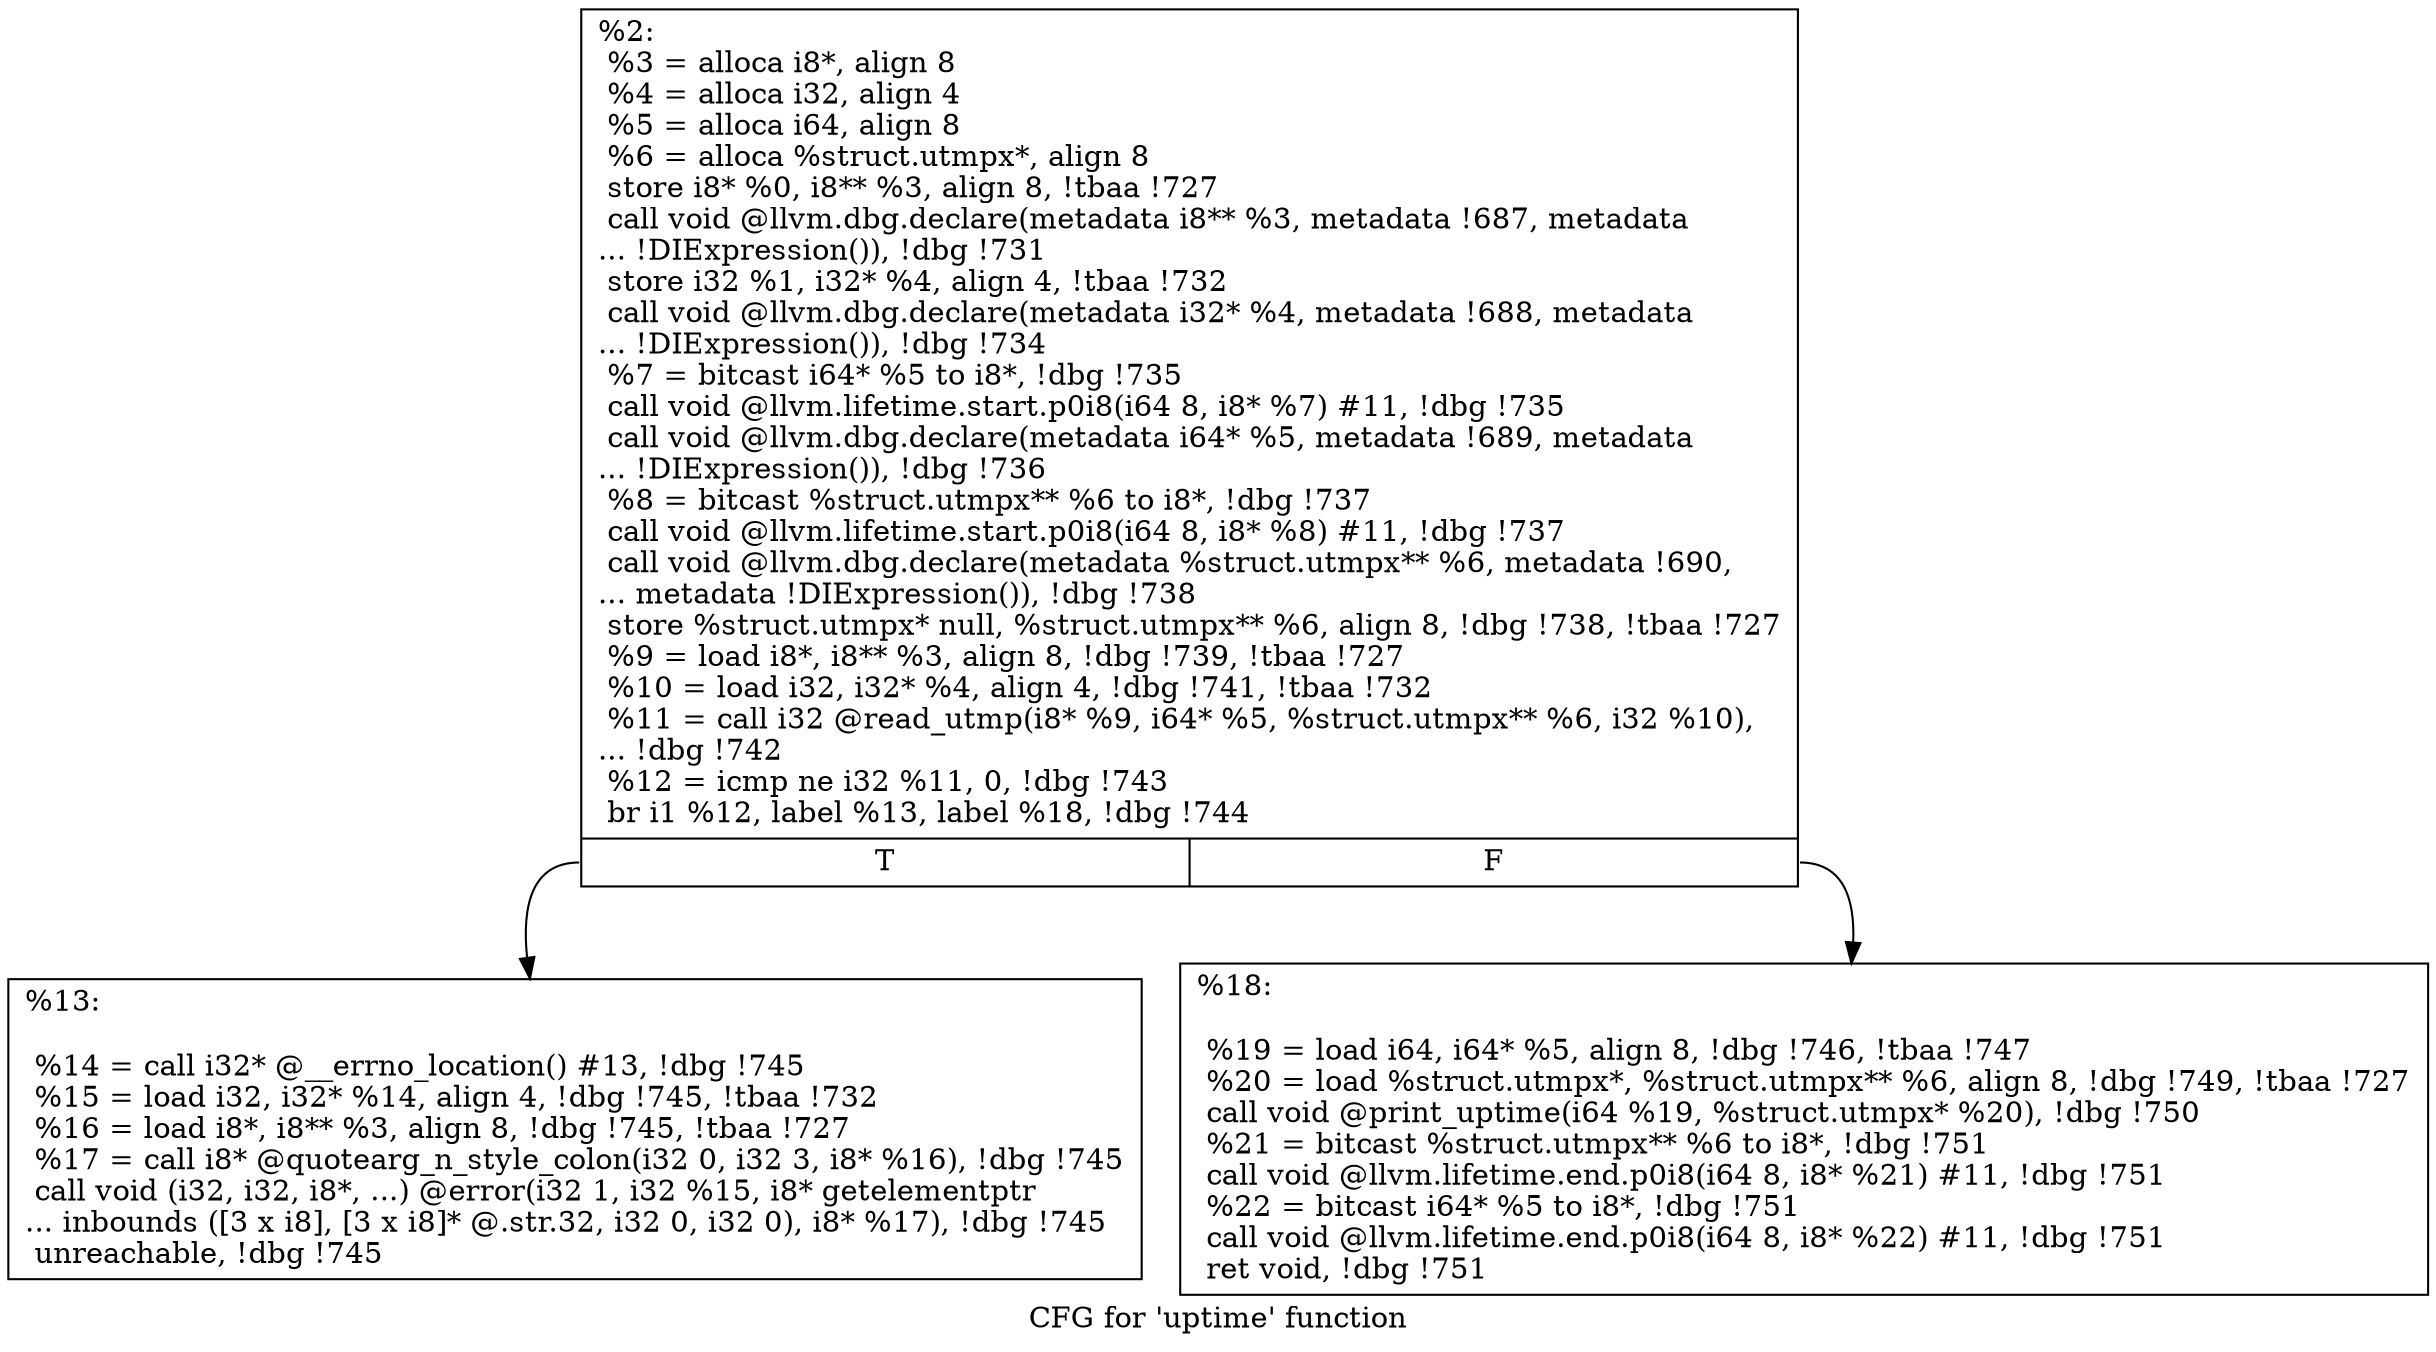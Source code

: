 digraph "CFG for 'uptime' function" {
	label="CFG for 'uptime' function";

	Node0x20cca10 [shape=record,label="{%2:\l  %3 = alloca i8*, align 8\l  %4 = alloca i32, align 4\l  %5 = alloca i64, align 8\l  %6 = alloca %struct.utmpx*, align 8\l  store i8* %0, i8** %3, align 8, !tbaa !727\l  call void @llvm.dbg.declare(metadata i8** %3, metadata !687, metadata\l... !DIExpression()), !dbg !731\l  store i32 %1, i32* %4, align 4, !tbaa !732\l  call void @llvm.dbg.declare(metadata i32* %4, metadata !688, metadata\l... !DIExpression()), !dbg !734\l  %7 = bitcast i64* %5 to i8*, !dbg !735\l  call void @llvm.lifetime.start.p0i8(i64 8, i8* %7) #11, !dbg !735\l  call void @llvm.dbg.declare(metadata i64* %5, metadata !689, metadata\l... !DIExpression()), !dbg !736\l  %8 = bitcast %struct.utmpx** %6 to i8*, !dbg !737\l  call void @llvm.lifetime.start.p0i8(i64 8, i8* %8) #11, !dbg !737\l  call void @llvm.dbg.declare(metadata %struct.utmpx** %6, metadata !690,\l... metadata !DIExpression()), !dbg !738\l  store %struct.utmpx* null, %struct.utmpx** %6, align 8, !dbg !738, !tbaa !727\l  %9 = load i8*, i8** %3, align 8, !dbg !739, !tbaa !727\l  %10 = load i32, i32* %4, align 4, !dbg !741, !tbaa !732\l  %11 = call i32 @read_utmp(i8* %9, i64* %5, %struct.utmpx** %6, i32 %10),\l... !dbg !742\l  %12 = icmp ne i32 %11, 0, !dbg !743\l  br i1 %12, label %13, label %18, !dbg !744\l|{<s0>T|<s1>F}}"];
	Node0x20cca10:s0 -> Node0x20c38f0;
	Node0x20cca10:s1 -> Node0x20c3940;
	Node0x20c38f0 [shape=record,label="{%13:\l\l  %14 = call i32* @__errno_location() #13, !dbg !745\l  %15 = load i32, i32* %14, align 4, !dbg !745, !tbaa !732\l  %16 = load i8*, i8** %3, align 8, !dbg !745, !tbaa !727\l  %17 = call i8* @quotearg_n_style_colon(i32 0, i32 3, i8* %16), !dbg !745\l  call void (i32, i32, i8*, ...) @error(i32 1, i32 %15, i8* getelementptr\l... inbounds ([3 x i8], [3 x i8]* @.str.32, i32 0, i32 0), i8* %17), !dbg !745\l  unreachable, !dbg !745\l}"];
	Node0x20c3940 [shape=record,label="{%18:\l\l  %19 = load i64, i64* %5, align 8, !dbg !746, !tbaa !747\l  %20 = load %struct.utmpx*, %struct.utmpx** %6, align 8, !dbg !749, !tbaa !727\l  call void @print_uptime(i64 %19, %struct.utmpx* %20), !dbg !750\l  %21 = bitcast %struct.utmpx** %6 to i8*, !dbg !751\l  call void @llvm.lifetime.end.p0i8(i64 8, i8* %21) #11, !dbg !751\l  %22 = bitcast i64* %5 to i8*, !dbg !751\l  call void @llvm.lifetime.end.p0i8(i64 8, i8* %22) #11, !dbg !751\l  ret void, !dbg !751\l}"];
}
